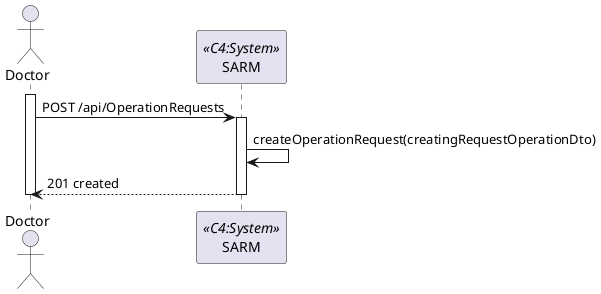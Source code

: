 @startuml process-view

actor "Doctor" as Doctor
participant SYS as "SARM" <<C4:System>>

activate Doctor
Doctor->SYS:POST /api/OperationRequests
activate SYS

    SYS->SYS:createOperationRequest(creatingRequestOperationDto)

    Doctor<--SYS:201 created
deactivate SYS
deactivate Doctor
@enduml